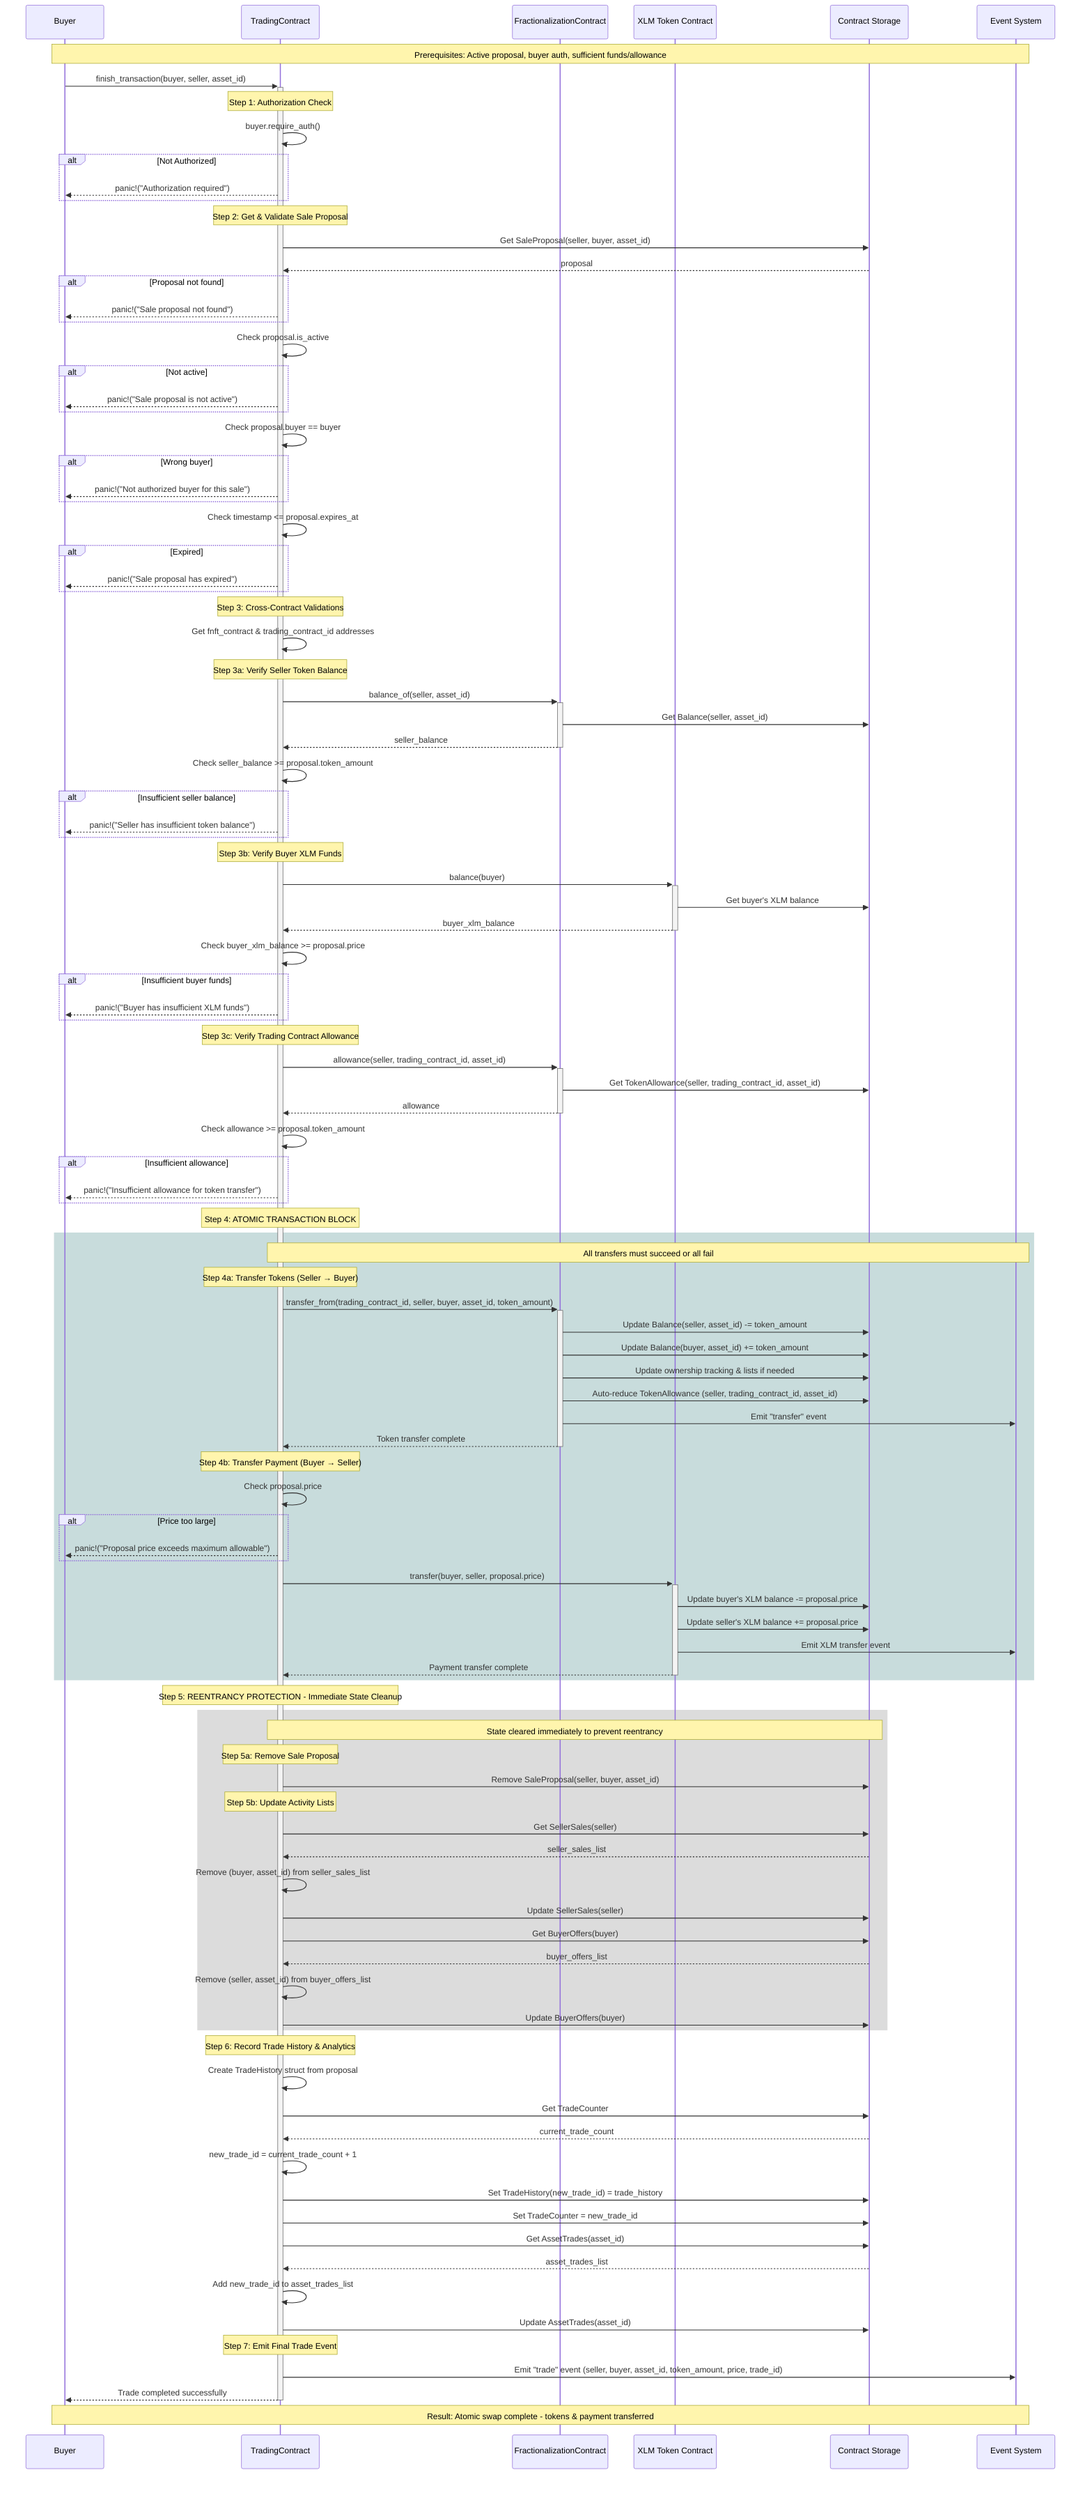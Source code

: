 sequenceDiagram
    participant Buyer as Buyer
    participant TC as TradingContract
    participant FRC as FractionalizationContract
    participant XLM as XLM Token Contract
    participant Storage as Contract Storage
    participant Events as Event System

    Note over Buyer, Events: Prerequisites: Active proposal, buyer auth, sufficient funds/allowance

    Buyer->>+TC: finish_transaction(buyer, seller, asset_id)
    
    Note over TC: Step 1: Authorization Check
    TC->>TC: buyer.require_auth()
    alt Not Authorized
        TC-->>Buyer: panic!("Authorization required")
    end

    Note over TC: Step 2: Get & Validate Sale Proposal
    TC->>Storage: Get SaleProposal(seller, buyer, asset_id)
    Storage-->>TC: proposal
    alt Proposal not found
        TC-->>Buyer: panic!("Sale proposal not found")
    end

    TC->>TC: Check proposal.is_active
    alt Not active
        TC-->>Buyer: panic!("Sale proposal is not active")
    end

    TC->>TC: Check proposal.buyer == buyer
    alt Wrong buyer
        TC-->>Buyer: panic!("Not authorized buyer for this sale")
    end

    TC->>TC: Check timestamp <= proposal.expires_at
    alt Expired
        TC-->>Buyer: panic!("Sale proposal has expired")
    end

    Note over TC: Step 3: Cross-Contract Validations
    TC->>TC: Get fnft_contract & trading_contract_id addresses

    Note over TC: Step 3a: Verify Seller Token Balance
    TC->>+FRC: balance_of(seller, asset_id)
    FRC->>Storage: Get Balance(seller, asset_id)
    FRC-->>-TC: seller_balance
    TC->>TC: Check seller_balance >= proposal.token_amount
    alt Insufficient seller balance
        TC-->>Buyer: panic!("Seller has insufficient token balance")
    end

    Note over TC: Step 3b: Verify Buyer XLM Funds
    TC->>+XLM: balance(buyer)
    XLM->>Storage: Get buyer's XLM balance
    XLM-->>-TC: buyer_xlm_balance
    TC->>TC: Check buyer_xlm_balance >= proposal.price
    alt Insufficient buyer funds
        TC-->>Buyer: panic!("Buyer has insufficient XLM funds")
    end

    Note over TC: Step 3c: Verify Trading Contract Allowance
    TC->>+FRC: allowance(seller, trading_contract_id, asset_id)
    FRC->>Storage: Get TokenAllowance(seller, trading_contract_id, asset_id)
    FRC-->>-TC: allowance
    TC->>TC: Check allowance >= proposal.token_amount
    alt Insufficient allowance
        TC-->>Buyer: panic!("Insufficient allowance for token transfer")
    end

    Note over TC: Step 4: ATOMIC TRANSACTION BLOCK
    rect rgb(200, 220, 220)
        Note over TC, Events: All transfers must succeed or all fail

        Note over TC: Step 4a: Transfer Tokens (Seller → Buyer)
        TC->>+FRC: transfer_from(trading_contract_id, seller, buyer, asset_id, token_amount)
        FRC->>Storage: Update Balance(seller, asset_id) -= token_amount
        FRC->>Storage: Update Balance(buyer, asset_id) += token_amount
        FRC->>Storage: Update ownership tracking & lists if needed
        FRC->>Storage: Auto-reduce TokenAllowance (seller, trading_contract_id, asset_id)
        FRC->>Events: Emit "transfer" event
        FRC-->>-TC: Token transfer complete

        Note over TC: Step 4b: Transfer Payment (Buyer → Seller)
        TC->>TC: Check proposal.price
        alt Price too large
            TC-->>Buyer: panic!("Proposal price exceeds maximum allowable")
        end
        TC->>+XLM: transfer(buyer, seller, proposal.price)
        XLM->>Storage: Update buyer's XLM balance -= proposal.price
        XLM->>Storage: Update seller's XLM balance += proposal.price
        XLM->>Events: Emit XLM transfer event
        XLM-->>-TC: Payment transfer complete
    end

    Note over TC: Step 5: REENTRANCY PROTECTION - Immediate State Cleanup
    rect rgb(220, 220, 220)
        Note over TC, Storage: State cleared immediately to prevent reentrancy

        Note over TC: Step 5a: Remove Sale Proposal
        TC->>Storage: Remove SaleProposal(seller, buyer, asset_id)

        Note over TC: Step 5b: Update Activity Lists
        TC->>Storage: Get SellerSales(seller)
        Storage-->>TC: seller_sales_list
        TC->>TC: Remove (buyer, asset_id) from seller_sales_list
        TC->>Storage: Update SellerSales(seller)

        TC->>Storage: Get BuyerOffers(buyer)
        Storage-->>TC: buyer_offers_list
        TC->>TC: Remove (seller, asset_id) from buyer_offers_list
        TC->>Storage: Update BuyerOffers(buyer)
    end

    Note over TC: Step 6: Record Trade History & Analytics
    TC->>TC: Create TradeHistory struct from proposal
    TC->>Storage: Get TradeCounter
    Storage-->>TC: current_trade_count
    TC->>TC: new_trade_id = current_trade_count + 1
    TC->>Storage: Set TradeHistory(new_trade_id) = trade_history
    TC->>Storage: Set TradeCounter = new_trade_id

    TC->>Storage: Get AssetTrades(asset_id)
    Storage-->>TC: asset_trades_list
    TC->>TC: Add new_trade_id to asset_trades_list
    TC->>Storage: Update AssetTrades(asset_id)

    Note over TC: Step 7: Emit Final Trade Event
    TC->>Events: Emit "trade" event (seller, buyer, asset_id, token_amount, price, trade_id)

    TC-->>-Buyer: Trade completed successfully

    Note over Buyer, Events: Result: Atomic swap complete - tokens & payment transferred